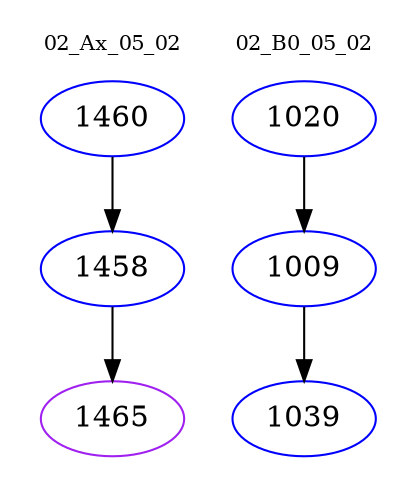 digraph{
subgraph cluster_0 {
color = white
label = "02_Ax_05_02";
fontsize=10;
T0_1460 [label="1460", color="blue"]
T0_1460 -> T0_1458 [color="black"]
T0_1458 [label="1458", color="blue"]
T0_1458 -> T0_1465 [color="black"]
T0_1465 [label="1465", color="purple"]
}
subgraph cluster_1 {
color = white
label = "02_B0_05_02";
fontsize=10;
T1_1020 [label="1020", color="blue"]
T1_1020 -> T1_1009 [color="black"]
T1_1009 [label="1009", color="blue"]
T1_1009 -> T1_1039 [color="black"]
T1_1039 [label="1039", color="blue"]
}
}

